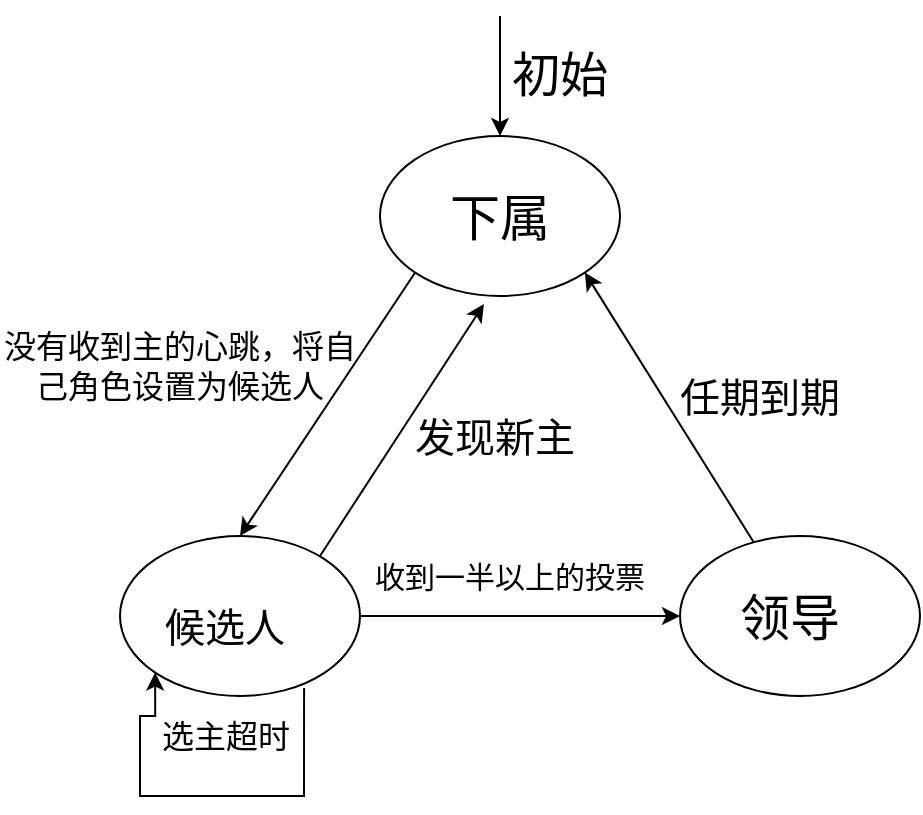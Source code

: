 <mxfile version="13.8.0" type="github"><diagram id="i78z0SxzUd70C5IZBdTi" name="Page-1"><mxGraphModel dx="868" dy="1563" grid="1" gridSize="10" guides="1" tooltips="1" connect="1" arrows="1" fold="1" page="1" pageScale="1" pageWidth="827" pageHeight="1169" math="0" shadow="0"><root><mxCell id="0"/><mxCell id="1" parent="0"/><mxCell id="_UGlNursIbZzadsmdBL--1" value="" style="ellipse;whiteSpace=wrap;html=1;" vertex="1" parent="1"><mxGeometry x="300" y="50" width="120" height="80" as="geometry"/></mxCell><mxCell id="_UGlNursIbZzadsmdBL--2" value="" style="ellipse;whiteSpace=wrap;html=1;" vertex="1" parent="1"><mxGeometry x="450" y="250" width="120" height="80" as="geometry"/></mxCell><mxCell id="_UGlNursIbZzadsmdBL--3" value="" style="ellipse;whiteSpace=wrap;html=1;" vertex="1" parent="1"><mxGeometry x="170" y="250" width="120" height="80" as="geometry"/></mxCell><mxCell id="_UGlNursIbZzadsmdBL--4" value="&lt;span style=&quot;font-size: 25px&quot;&gt;下属&lt;/span&gt;" style="text;html=1;strokeColor=none;fillColor=none;align=center;verticalAlign=middle;whiteSpace=wrap;rounded=0;" vertex="1" parent="1"><mxGeometry x="325" y="80" width="70" height="20" as="geometry"/></mxCell><mxCell id="_UGlNursIbZzadsmdBL--5" value="&lt;font style=&quot;font-size: 25px&quot;&gt;领导&lt;/font&gt;" style="text;html=1;strokeColor=none;fillColor=none;align=center;verticalAlign=middle;whiteSpace=wrap;rounded=0;" vertex="1" parent="1"><mxGeometry x="470" y="275" width="70" height="30" as="geometry"/></mxCell><mxCell id="_UGlNursIbZzadsmdBL--7" value="&lt;font style=&quot;font-size: 20px&quot;&gt;候选人&lt;/font&gt;" style="text;html=1;strokeColor=none;fillColor=none;align=center;verticalAlign=middle;whiteSpace=wrap;rounded=0;" vertex="1" parent="1"><mxGeometry x="170" y="285" width="105" height="20" as="geometry"/></mxCell><mxCell id="_UGlNursIbZzadsmdBL--8" value="&lt;font style=&quot;font-size: 16px&quot;&gt;没有收到主的心跳，将自己角色设置为候选人&lt;/font&gt;" style="text;html=1;strokeColor=none;fillColor=none;align=center;verticalAlign=middle;whiteSpace=wrap;rounded=0;" vertex="1" parent="1"><mxGeometry x="110" y="140" width="180" height="50" as="geometry"/></mxCell><mxCell id="_UGlNursIbZzadsmdBL--11" value="" style="endArrow=classic;html=1;exitX=1;exitY=0.5;exitDx=0;exitDy=0;entryX=0;entryY=0.5;entryDx=0;entryDy=0;" edge="1" parent="1" source="_UGlNursIbZzadsmdBL--3" target="_UGlNursIbZzadsmdBL--2"><mxGeometry width="50" height="50" relative="1" as="geometry"><mxPoint x="390" y="300" as="sourcePoint"/><mxPoint x="440" y="250" as="targetPoint"/></mxGeometry></mxCell><mxCell id="_UGlNursIbZzadsmdBL--12" value="&lt;font style=&quot;font-size: 15px&quot;&gt;收到一半以上的投票&lt;/font&gt;" style="text;html=1;strokeColor=none;fillColor=none;align=center;verticalAlign=middle;whiteSpace=wrap;rounded=0;" vertex="1" parent="1"><mxGeometry x="270" y="260" width="190" height="20" as="geometry"/></mxCell><mxCell id="_UGlNursIbZzadsmdBL--13" value="" style="endArrow=classic;html=1;exitX=0;exitY=1;exitDx=0;exitDy=0;entryX=0.5;entryY=0;entryDx=0;entryDy=0;" edge="1" parent="1" source="_UGlNursIbZzadsmdBL--1" target="_UGlNursIbZzadsmdBL--3"><mxGeometry width="50" height="50" relative="1" as="geometry"><mxPoint x="390" y="290" as="sourcePoint"/><mxPoint x="440" y="240" as="targetPoint"/></mxGeometry></mxCell><mxCell id="_UGlNursIbZzadsmdBL--14" value="" style="endArrow=classic;html=1;exitX=0;exitY=0;exitDx=0;exitDy=0;entryX=0.433;entryY=1.05;entryDx=0;entryDy=0;entryPerimeter=0;" edge="1" parent="1" source="_UGlNursIbZzadsmdBL--12" target="_UGlNursIbZzadsmdBL--1"><mxGeometry width="50" height="50" relative="1" as="geometry"><mxPoint x="390" y="290" as="sourcePoint"/><mxPoint x="440" y="240" as="targetPoint"/></mxGeometry></mxCell><mxCell id="_UGlNursIbZzadsmdBL--15" value="&lt;font style=&quot;font-size: 16px&quot;&gt;选主超时&lt;/font&gt;" style="text;html=1;strokeColor=none;fillColor=none;align=center;verticalAlign=middle;whiteSpace=wrap;rounded=0;" vertex="1" parent="1"><mxGeometry x="162.5" y="340" width="120" height="20" as="geometry"/></mxCell><mxCell id="_UGlNursIbZzadsmdBL--16" value="&lt;font style=&quot;font-size: 20px&quot;&gt;发现新主&lt;/font&gt;" style="text;html=1;strokeColor=none;fillColor=none;align=center;verticalAlign=middle;whiteSpace=wrap;rounded=0;" vertex="1" parent="1"><mxGeometry x="310" y="190" width="95" height="20" as="geometry"/></mxCell><mxCell id="_UGlNursIbZzadsmdBL--17" value="" style="endArrow=classic;html=1;entryX=1;entryY=1;entryDx=0;entryDy=0;" edge="1" parent="1" source="_UGlNursIbZzadsmdBL--2" target="_UGlNursIbZzadsmdBL--1"><mxGeometry width="50" height="50" relative="1" as="geometry"><mxPoint x="390" y="270" as="sourcePoint"/><mxPoint x="440" y="220" as="targetPoint"/></mxGeometry></mxCell><mxCell id="_UGlNursIbZzadsmdBL--18" value="" style="endArrow=classic;html=1;entryX=0.5;entryY=0;entryDx=0;entryDy=0;" edge="1" parent="1" target="_UGlNursIbZzadsmdBL--1"><mxGeometry width="50" height="50" relative="1" as="geometry"><mxPoint x="360" y="-10" as="sourcePoint"/><mxPoint x="440" y="-80" as="targetPoint"/></mxGeometry></mxCell><mxCell id="_UGlNursIbZzadsmdBL--19" value="&lt;font style=&quot;font-size: 24px&quot;&gt;初始&lt;/font&gt;" style="text;html=1;strokeColor=none;fillColor=none;align=center;verticalAlign=middle;whiteSpace=wrap;rounded=0;" vertex="1" parent="1"><mxGeometry x="350" y="10" width="80" height="20" as="geometry"/></mxCell><mxCell id="_UGlNursIbZzadsmdBL--21" value="&lt;font style=&quot;font-size: 20px&quot;&gt;任期到期&lt;/font&gt;" style="text;html=1;strokeColor=none;fillColor=none;align=center;verticalAlign=middle;whiteSpace=wrap;rounded=0;" vertex="1" parent="1"><mxGeometry x="440" y="170" width="100" height="20" as="geometry"/></mxCell><mxCell id="_UGlNursIbZzadsmdBL--22" style="edgeStyle=orthogonalEdgeStyle;rounded=0;orthogonalLoop=1;jettySize=auto;html=1;exitX=0.767;exitY=0.95;exitDx=0;exitDy=0;exitPerimeter=0;entryX=0;entryY=1;entryDx=0;entryDy=0;" edge="1" parent="1" source="_UGlNursIbZzadsmdBL--3" target="_UGlNursIbZzadsmdBL--3"><mxGeometry relative="1" as="geometry"><Array as="points"><mxPoint x="262" y="380"/><mxPoint x="180" y="380"/><mxPoint x="180" y="340"/><mxPoint x="188" y="340"/></Array></mxGeometry></mxCell></root></mxGraphModel></diagram></mxfile>